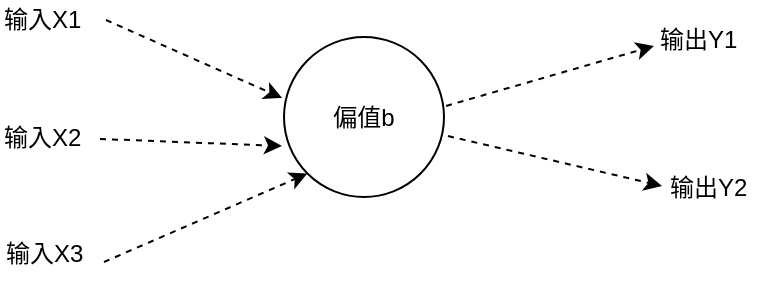 <mxfile version="11.1.2" type="github"><diagram id="qY80QdqQqmChJ9zQJ4ko" name="Page-1"><mxGraphModel dx="943" dy="528" grid="1" gridSize="10" guides="1" tooltips="1" connect="1" arrows="1" fold="1" page="1" pageScale="1" pageWidth="827" pageHeight="1169" math="0" shadow="0"><root><mxCell id="0"/><mxCell id="1" parent="0"/><mxCell id="ok-CJZmmcg1vGK6l75eP-1" value="输入X1" style="text;html=1;resizable=0;points=[];autosize=1;align=left;verticalAlign=top;spacingTop=-4;" vertex="1" parent="1"><mxGeometry x="138" y="190" width="50" height="20" as="geometry"/></mxCell><mxCell id="ok-CJZmmcg1vGK6l75eP-2" value="输入X2" style="text;html=1;resizable=0;points=[];autosize=1;align=left;verticalAlign=top;spacingTop=-4;" vertex="1" parent="1"><mxGeometry x="138" y="248.5" width="50" height="20" as="geometry"/></mxCell><mxCell id="ok-CJZmmcg1vGK6l75eP-3" value="输入X3" style="text;html=1;resizable=0;points=[];autosize=1;align=left;verticalAlign=top;spacingTop=-4;" vertex="1" parent="1"><mxGeometry x="139" y="307" width="50" height="20" as="geometry"/></mxCell><mxCell id="ok-CJZmmcg1vGK6l75eP-4" value="偏值b" style="ellipse;whiteSpace=wrap;html=1;aspect=fixed;" vertex="1" parent="1"><mxGeometry x="280" y="208.5" width="80" height="80" as="geometry"/></mxCell><mxCell id="ok-CJZmmcg1vGK6l75eP-5" value="输出Y1" style="text;html=1;resizable=0;points=[];autosize=1;align=left;verticalAlign=top;spacingTop=-4;" vertex="1" parent="1"><mxGeometry x="466" y="200" width="50" height="20" as="geometry"/></mxCell><mxCell id="ok-CJZmmcg1vGK6l75eP-6" value="输出Y2" style="text;html=1;resizable=0;points=[];autosize=1;align=left;verticalAlign=top;spacingTop=-4;" vertex="1" parent="1"><mxGeometry x="471" y="274" width="50" height="20" as="geometry"/></mxCell><mxCell id="ok-CJZmmcg1vGK6l75eP-7" value="" style="endArrow=classic;html=1;exitX=1.06;exitY=0.5;exitDx=0;exitDy=0;exitPerimeter=0;entryX=-0.012;entryY=0.381;entryDx=0;entryDy=0;entryPerimeter=0;dashed=1;" edge="1" parent="1" source="ok-CJZmmcg1vGK6l75eP-1" target="ok-CJZmmcg1vGK6l75eP-4"><mxGeometry width="50" height="50" relative="1" as="geometry"><mxPoint x="140" y="400" as="sourcePoint"/><mxPoint x="190" y="350" as="targetPoint"/></mxGeometry></mxCell><mxCell id="ok-CJZmmcg1vGK6l75eP-8" value="" style="endArrow=classic;html=1;dashed=1;" edge="1" parent="1" source="ok-CJZmmcg1vGK6l75eP-2"><mxGeometry width="50" height="50" relative="1" as="geometry"><mxPoint x="180" y="367" as="sourcePoint"/><mxPoint x="279" y="263" as="targetPoint"/></mxGeometry></mxCell><mxCell id="ok-CJZmmcg1vGK6l75eP-9" value="" style="endArrow=classic;html=1;dashed=1;entryX=0;entryY=1;entryDx=0;entryDy=0;exitX=1.02;exitY=0.7;exitDx=0;exitDy=0;exitPerimeter=0;" edge="1" parent="1" source="ok-CJZmmcg1vGK6l75eP-3" target="ok-CJZmmcg1vGK6l75eP-4"><mxGeometry width="50" height="50" relative="1" as="geometry"><mxPoint x="140" y="400" as="sourcePoint"/><mxPoint x="190" y="350" as="targetPoint"/></mxGeometry></mxCell><mxCell id="ok-CJZmmcg1vGK6l75eP-10" value="" style="endArrow=classic;html=1;dashed=1;entryX=-0.02;entryY=0.65;entryDx=0;entryDy=0;entryPerimeter=0;exitX=1.013;exitY=0.431;exitDx=0;exitDy=0;exitPerimeter=0;" edge="1" parent="1" source="ok-CJZmmcg1vGK6l75eP-4" target="ok-CJZmmcg1vGK6l75eP-5"><mxGeometry width="50" height="50" relative="1" as="geometry"><mxPoint x="140" y="400" as="sourcePoint"/><mxPoint x="190" y="350" as="targetPoint"/></mxGeometry></mxCell><mxCell id="ok-CJZmmcg1vGK6l75eP-11" value="" style="endArrow=classic;html=1;dashed=1;entryX=-0.04;entryY=0.45;entryDx=0;entryDy=0;entryPerimeter=0;exitX=1.025;exitY=0.619;exitDx=0;exitDy=0;exitPerimeter=0;" edge="1" parent="1" source="ok-CJZmmcg1vGK6l75eP-4" target="ok-CJZmmcg1vGK6l75eP-6"><mxGeometry width="50" height="50" relative="1" as="geometry"><mxPoint x="140" y="400" as="sourcePoint"/><mxPoint x="190" y="350" as="targetPoint"/></mxGeometry></mxCell></root></mxGraphModel></diagram></mxfile>